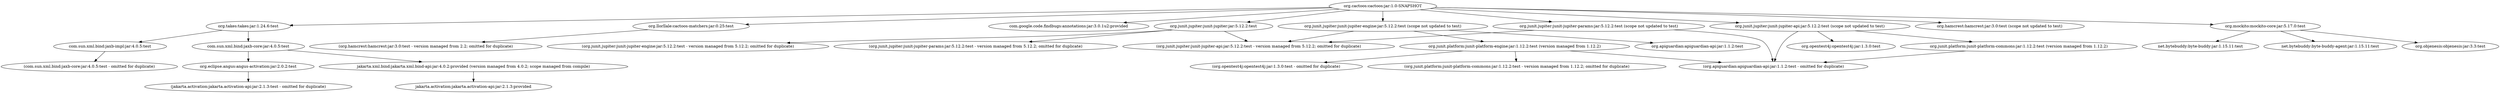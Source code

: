 digraph yegor256__cactoos {
	"org.cactoos:cactoos:jar:1.0-SNAPSHOT" -> "org.takes:takes:jar:1.24.6:test" ; 
	"org.cactoos:cactoos:jar:1.0-SNAPSHOT" -> "org.llorllale:cactoos-matchers:jar:0.25:test" ; 
	"org.cactoos:cactoos:jar:1.0-SNAPSHOT" -> "com.google.code.findbugs:annotations:jar:3.0.1u2:provided" ; 
	"org.cactoos:cactoos:jar:1.0-SNAPSHOT" -> "org.junit.jupiter:junit-jupiter:jar:5.12.2:test" ; 
	"org.cactoos:cactoos:jar:1.0-SNAPSHOT" -> "org.junit.jupiter:junit-jupiter-engine:jar:5.12.2:test (scope not updated to test)" ; 
	"org.cactoos:cactoos:jar:1.0-SNAPSHOT" -> "org.junit.jupiter:junit-jupiter-params:jar:5.12.2:test (scope not updated to test)" ; 
	"org.cactoos:cactoos:jar:1.0-SNAPSHOT" -> "org.junit.jupiter:junit-jupiter-api:jar:5.12.2:test (scope not updated to test)" ; 
	"org.cactoos:cactoos:jar:1.0-SNAPSHOT" -> "org.hamcrest:hamcrest:jar:3.0:test (scope not updated to test)" ; 
	"org.cactoos:cactoos:jar:1.0-SNAPSHOT" -> "org.mockito:mockito-core:jar:5.17.0:test" ; 
	"org.takes:takes:jar:1.24.6:test" -> "com.sun.xml.bind:jaxb-core:jar:4.0.5:test" ; 
	"org.takes:takes:jar:1.24.6:test" -> "com.sun.xml.bind:jaxb-impl:jar:4.0.5:test" ; 
	"com.sun.xml.bind:jaxb-core:jar:4.0.5:test" -> "jakarta.xml.bind:jakarta.xml.bind-api:jar:4.0.2:provided (version managed from 4.0.2; scope managed from compile)" ; 
	"com.sun.xml.bind:jaxb-core:jar:4.0.5:test" -> "org.eclipse.angus:angus-activation:jar:2.0.2:test" ; 
	"jakarta.xml.bind:jakarta.xml.bind-api:jar:4.0.2:provided (version managed from 4.0.2; scope managed from compile)" -> "jakarta.activation:jakarta.activation-api:jar:2.1.3:provided" ; 
	"org.eclipse.angus:angus-activation:jar:2.0.2:test" -> "(jakarta.activation:jakarta.activation-api:jar:2.1.3:test - omitted for duplicate)" ; 
	"com.sun.xml.bind:jaxb-impl:jar:4.0.5:test" -> "(com.sun.xml.bind:jaxb-core:jar:4.0.5:test - omitted for duplicate)" ; 
	"org.llorllale:cactoos-matchers:jar:0.25:test" -> "(org.hamcrest:hamcrest:jar:3.0:test - version managed from 2.2; omitted for duplicate)" ; 
	"org.junit.jupiter:junit-jupiter:jar:5.12.2:test" -> "(org.junit.jupiter:junit-jupiter-api:jar:5.12.2:test - version managed from 5.12.2; omitted for duplicate)" ; 
	"org.junit.jupiter:junit-jupiter:jar:5.12.2:test" -> "(org.junit.jupiter:junit-jupiter-params:jar:5.12.2:test - version managed from 5.12.2; omitted for duplicate)" ; 
	"org.junit.jupiter:junit-jupiter:jar:5.12.2:test" -> "(org.junit.jupiter:junit-jupiter-engine:jar:5.12.2:test - version managed from 5.12.2; omitted for duplicate)" ; 
	"org.junit.jupiter:junit-jupiter-engine:jar:5.12.2:test (scope not updated to test)" -> "org.junit.platform:junit-platform-engine:jar:1.12.2:test (version managed from 1.12.2)" ; 
	"org.junit.jupiter:junit-jupiter-engine:jar:5.12.2:test (scope not updated to test)" -> "(org.junit.jupiter:junit-jupiter-api:jar:5.12.2:test - version managed from 5.12.2; omitted for duplicate)" ; 
	"org.junit.jupiter:junit-jupiter-engine:jar:5.12.2:test (scope not updated to test)" -> "org.apiguardian:apiguardian-api:jar:1.1.2:test" ; 
	"org.junit.platform:junit-platform-engine:jar:1.12.2:test (version managed from 1.12.2)" -> "(org.opentest4j:opentest4j:jar:1.3.0:test - omitted for duplicate)" ; 
	"org.junit.platform:junit-platform-engine:jar:1.12.2:test (version managed from 1.12.2)" -> "(org.junit.platform:junit-platform-commons:jar:1.12.2:test - version managed from 1.12.2; omitted for duplicate)" ; 
	"org.junit.platform:junit-platform-engine:jar:1.12.2:test (version managed from 1.12.2)" -> "(org.apiguardian:apiguardian-api:jar:1.1.2:test - omitted for duplicate)" ; 
	"org.junit.jupiter:junit-jupiter-params:jar:5.12.2:test (scope not updated to test)" -> "(org.junit.jupiter:junit-jupiter-api:jar:5.12.2:test - version managed from 5.12.2; omitted for duplicate)" ; 
	"org.junit.jupiter:junit-jupiter-params:jar:5.12.2:test (scope not updated to test)" -> "(org.apiguardian:apiguardian-api:jar:1.1.2:test - omitted for duplicate)" ; 
	"org.junit.jupiter:junit-jupiter-api:jar:5.12.2:test (scope not updated to test)" -> "org.opentest4j:opentest4j:jar:1.3.0:test" ; 
	"org.junit.jupiter:junit-jupiter-api:jar:5.12.2:test (scope not updated to test)" -> "org.junit.platform:junit-platform-commons:jar:1.12.2:test (version managed from 1.12.2)" ; 
	"org.junit.jupiter:junit-jupiter-api:jar:5.12.2:test (scope not updated to test)" -> "(org.apiguardian:apiguardian-api:jar:1.1.2:test - omitted for duplicate)" ; 
	"org.junit.platform:junit-platform-commons:jar:1.12.2:test (version managed from 1.12.2)" -> "(org.apiguardian:apiguardian-api:jar:1.1.2:test - omitted for duplicate)" ; 
	"org.mockito:mockito-core:jar:5.17.0:test" -> "net.bytebuddy:byte-buddy:jar:1.15.11:test" ; 
	"org.mockito:mockito-core:jar:5.17.0:test" -> "net.bytebuddy:byte-buddy-agent:jar:1.15.11:test" ; 
	"org.mockito:mockito-core:jar:5.17.0:test" -> "org.objenesis:objenesis:jar:3.3:test" ; 
}
